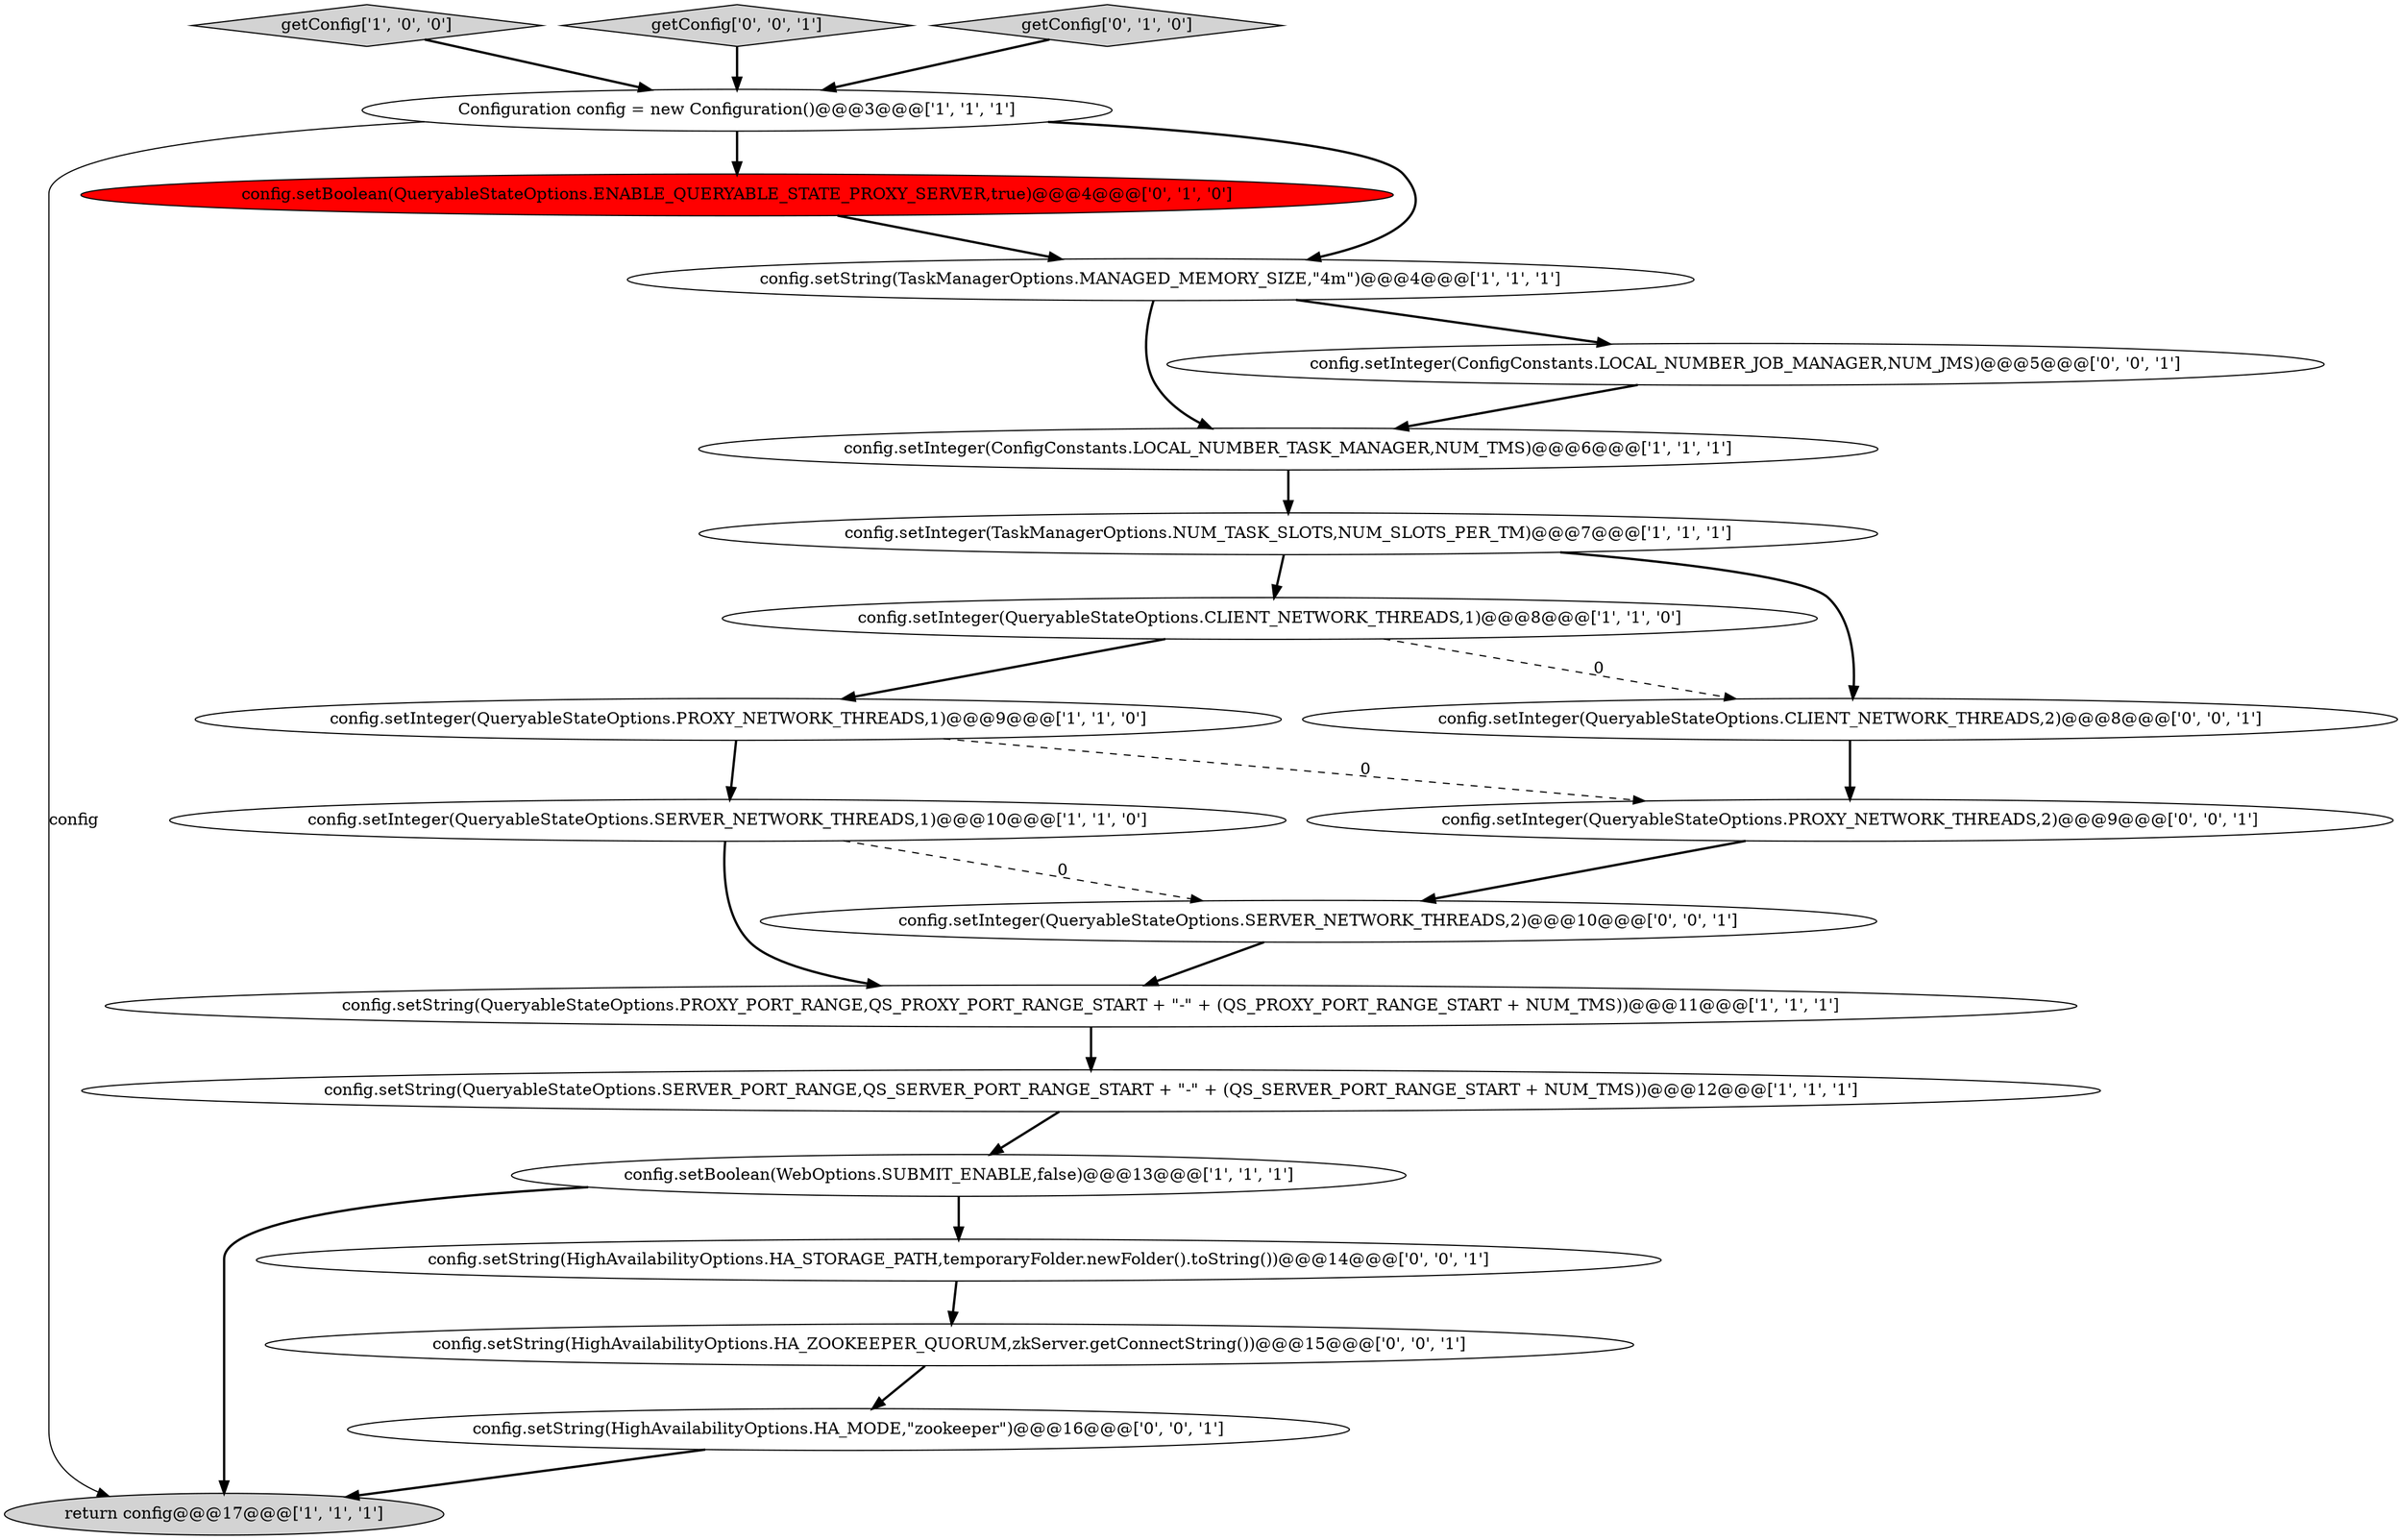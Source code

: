 digraph {
9 [style = filled, label = "return config@@@17@@@['1', '1', '1']", fillcolor = lightgray, shape = ellipse image = "AAA0AAABBB1BBB"];
2 [style = filled, label = "getConfig['1', '0', '0']", fillcolor = lightgray, shape = diamond image = "AAA0AAABBB1BBB"];
7 [style = filled, label = "config.setInteger(QueryableStateOptions.CLIENT_NETWORK_THREADS,1)@@@8@@@['1', '1', '0']", fillcolor = white, shape = ellipse image = "AAA0AAABBB1BBB"];
1 [style = filled, label = "config.setInteger(QueryableStateOptions.SERVER_NETWORK_THREADS,1)@@@10@@@['1', '1', '0']", fillcolor = white, shape = ellipse image = "AAA0AAABBB1BBB"];
20 [style = filled, label = "config.setString(HighAvailabilityOptions.HA_MODE,\"zookeeper\")@@@16@@@['0', '0', '1']", fillcolor = white, shape = ellipse image = "AAA0AAABBB3BBB"];
15 [style = filled, label = "config.setString(HighAvailabilityOptions.HA_ZOOKEEPER_QUORUM,zkServer.getConnectString())@@@15@@@['0', '0', '1']", fillcolor = white, shape = ellipse image = "AAA0AAABBB3BBB"];
8 [style = filled, label = "config.setString(QueryableStateOptions.SERVER_PORT_RANGE,QS_SERVER_PORT_RANGE_START + \"-\" + (QS_SERVER_PORT_RANGE_START + NUM_TMS))@@@12@@@['1', '1', '1']", fillcolor = white, shape = ellipse image = "AAA0AAABBB1BBB"];
5 [style = filled, label = "config.setInteger(ConfigConstants.LOCAL_NUMBER_TASK_MANAGER,NUM_TMS)@@@6@@@['1', '1', '1']", fillcolor = white, shape = ellipse image = "AAA0AAABBB1BBB"];
17 [style = filled, label = "getConfig['0', '0', '1']", fillcolor = lightgray, shape = diamond image = "AAA0AAABBB3BBB"];
4 [style = filled, label = "config.setInteger(QueryableStateOptions.PROXY_NETWORK_THREADS,1)@@@9@@@['1', '1', '0']", fillcolor = white, shape = ellipse image = "AAA0AAABBB1BBB"];
0 [style = filled, label = "config.setString(QueryableStateOptions.PROXY_PORT_RANGE,QS_PROXY_PORT_RANGE_START + \"-\" + (QS_PROXY_PORT_RANGE_START + NUM_TMS))@@@11@@@['1', '1', '1']", fillcolor = white, shape = ellipse image = "AAA0AAABBB1BBB"];
18 [style = filled, label = "config.setInteger(QueryableStateOptions.PROXY_NETWORK_THREADS,2)@@@9@@@['0', '0', '1']", fillcolor = white, shape = ellipse image = "AAA0AAABBB3BBB"];
11 [style = filled, label = "Configuration config = new Configuration()@@@3@@@['1', '1', '1']", fillcolor = white, shape = ellipse image = "AAA0AAABBB1BBB"];
21 [style = filled, label = "config.setInteger(QueryableStateOptions.CLIENT_NETWORK_THREADS,2)@@@8@@@['0', '0', '1']", fillcolor = white, shape = ellipse image = "AAA0AAABBB3BBB"];
6 [style = filled, label = "config.setInteger(TaskManagerOptions.NUM_TASK_SLOTS,NUM_SLOTS_PER_TM)@@@7@@@['1', '1', '1']", fillcolor = white, shape = ellipse image = "AAA0AAABBB1BBB"];
16 [style = filled, label = "config.setInteger(QueryableStateOptions.SERVER_NETWORK_THREADS,2)@@@10@@@['0', '0', '1']", fillcolor = white, shape = ellipse image = "AAA0AAABBB3BBB"];
13 [style = filled, label = "config.setBoolean(QueryableStateOptions.ENABLE_QUERYABLE_STATE_PROXY_SERVER,true)@@@4@@@['0', '1', '0']", fillcolor = red, shape = ellipse image = "AAA1AAABBB2BBB"];
3 [style = filled, label = "config.setString(TaskManagerOptions.MANAGED_MEMORY_SIZE,\"4m\")@@@4@@@['1', '1', '1']", fillcolor = white, shape = ellipse image = "AAA0AAABBB1BBB"];
14 [style = filled, label = "config.setString(HighAvailabilityOptions.HA_STORAGE_PATH,temporaryFolder.newFolder().toString())@@@14@@@['0', '0', '1']", fillcolor = white, shape = ellipse image = "AAA0AAABBB3BBB"];
12 [style = filled, label = "getConfig['0', '1', '0']", fillcolor = lightgray, shape = diamond image = "AAA0AAABBB2BBB"];
10 [style = filled, label = "config.setBoolean(WebOptions.SUBMIT_ENABLE,false)@@@13@@@['1', '1', '1']", fillcolor = white, shape = ellipse image = "AAA0AAABBB1BBB"];
19 [style = filled, label = "config.setInteger(ConfigConstants.LOCAL_NUMBER_JOB_MANAGER,NUM_JMS)@@@5@@@['0', '0', '1']", fillcolor = white, shape = ellipse image = "AAA0AAABBB3BBB"];
4->18 [style = dashed, label="0"];
8->10 [style = bold, label=""];
16->0 [style = bold, label=""];
7->21 [style = dashed, label="0"];
11->9 [style = solid, label="config"];
10->14 [style = bold, label=""];
20->9 [style = bold, label=""];
6->21 [style = bold, label=""];
12->11 [style = bold, label=""];
1->0 [style = bold, label=""];
7->4 [style = bold, label=""];
21->18 [style = bold, label=""];
19->5 [style = bold, label=""];
3->5 [style = bold, label=""];
5->6 [style = bold, label=""];
13->3 [style = bold, label=""];
3->19 [style = bold, label=""];
11->3 [style = bold, label=""];
1->16 [style = dashed, label="0"];
15->20 [style = bold, label=""];
11->13 [style = bold, label=""];
0->8 [style = bold, label=""];
14->15 [style = bold, label=""];
4->1 [style = bold, label=""];
10->9 [style = bold, label=""];
6->7 [style = bold, label=""];
2->11 [style = bold, label=""];
17->11 [style = bold, label=""];
18->16 [style = bold, label=""];
}
